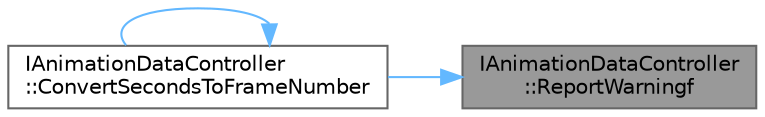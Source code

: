 digraph "IAnimationDataController::ReportWarningf"
{
 // INTERACTIVE_SVG=YES
 // LATEX_PDF_SIZE
  bgcolor="transparent";
  edge [fontname=Helvetica,fontsize=10,labelfontname=Helvetica,labelfontsize=10];
  node [fontname=Helvetica,fontsize=10,shape=box,height=0.2,width=0.4];
  rankdir="RL";
  Node1 [id="Node000001",label="IAnimationDataController\l::ReportWarningf",height=0.2,width=0.4,color="gray40", fillcolor="grey60", style="filled", fontcolor="black",tooltip=" "];
  Node1 -> Node2 [id="edge1_Node000001_Node000002",dir="back",color="steelblue1",style="solid",tooltip=" "];
  Node2 [id="Node000002",label="IAnimationDataController\l::ConvertSecondsToFrameNumber",height=0.2,width=0.4,color="grey40", fillcolor="white", style="filled",URL="$d5/db0/classIAnimationDataController.html#abebbfa3861c656280cae01ae48505a86",tooltip="Returns the final frame number calculating according to the Model its frame-rate, additionally output..."];
  Node2 -> Node2 [id="edge2_Node000002_Node000002",dir="back",color="steelblue1",style="solid",tooltip=" "];
}
